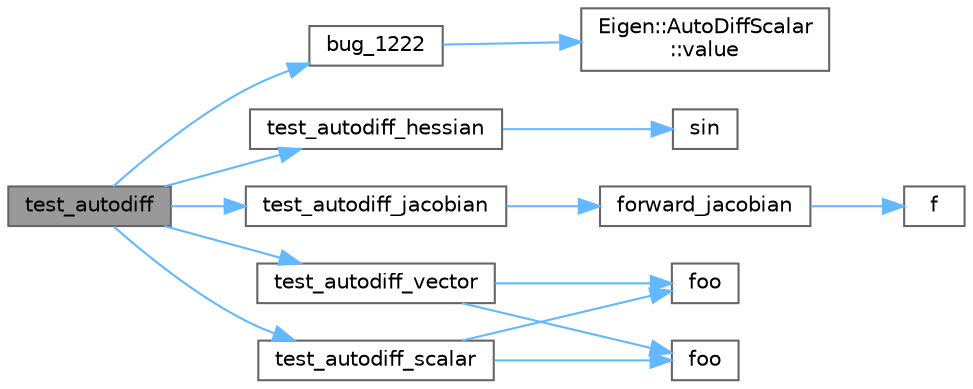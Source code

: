 digraph "test_autodiff"
{
 // LATEX_PDF_SIZE
  bgcolor="transparent";
  edge [fontname=Helvetica,fontsize=10,labelfontname=Helvetica,labelfontsize=10];
  node [fontname=Helvetica,fontsize=10,shape=box,height=0.2,width=0.4];
  rankdir="LR";
  Node1 [id="Node000001",label="test_autodiff",height=0.2,width=0.4,color="gray40", fillcolor="grey60", style="filled", fontcolor="black",tooltip=" "];
  Node1 -> Node2 [id="edge1_Node000001_Node000002",color="steelblue1",style="solid",tooltip=" "];
  Node2 [id="Node000002",label="bug_1222",height=0.2,width=0.4,color="grey40", fillcolor="white", style="filled",URL="$autodiff_8cpp.html#a6c15e00c17356112579d3d6cf0409a50",tooltip=" "];
  Node2 -> Node3 [id="edge2_Node000002_Node000003",color="steelblue1",style="solid",tooltip=" "];
  Node3 [id="Node000003",label="Eigen::AutoDiffScalar\l::value",height=0.2,width=0.4,color="grey40", fillcolor="white", style="filled",URL="$class_eigen_1_1_auto_diff_scalar.html#ae918d9ee2986c0bec6a806578b5565fc",tooltip=" "];
  Node1 -> Node4 [id="edge3_Node000001_Node000004",color="steelblue1",style="solid",tooltip=" "];
  Node4 [id="Node000004",label="test_autodiff_hessian",height=0.2,width=0.4,color="grey40", fillcolor="white", style="filled",URL="$autodiff_8cpp.html#aab9bfa588dd84b0307af38deb1bbb33c",tooltip=" "];
  Node4 -> Node5 [id="edge4_Node000004_Node000005",color="steelblue1",style="solid",tooltip=" "];
  Node5 [id="Node000005",label="sin",height=0.2,width=0.4,color="grey40", fillcolor="white", style="filled",URL="$_array_cwise_unary_ops_8h.html#a9cfb0ea58bd813510a9e2db18a5e49f0",tooltip=" "];
  Node1 -> Node6 [id="edge5_Node000001_Node000006",color="steelblue1",style="solid",tooltip=" "];
  Node6 [id="Node000006",label="test_autodiff_jacobian",height=0.2,width=0.4,color="grey40", fillcolor="white", style="filled",URL="$autodiff_8cpp.html#ad32195b2e32cd55c6b6a77fea6615275",tooltip=" "];
  Node6 -> Node7 [id="edge6_Node000006_Node000007",color="steelblue1",style="solid",tooltip=" "];
  Node7 [id="Node000007",label="forward_jacobian",height=0.2,width=0.4,color="grey40", fillcolor="white", style="filled",URL="$autodiff_8cpp.html#a22fd612451f47afb930251c044acca8e",tooltip=" "];
  Node7 -> Node8 [id="edge7_Node000007_Node000008",color="steelblue1",style="solid",tooltip=" "];
  Node8 [id="Node000008",label="f",height=0.2,width=0.4,color="grey40", fillcolor="white", style="filled",URL="$cxx11__tensor__map_8cpp.html#a7f507fea02198f6cb81c86640c7b1a4e",tooltip=" "];
  Node1 -> Node9 [id="edge8_Node000001_Node000009",color="steelblue1",style="solid",tooltip=" "];
  Node9 [id="Node000009",label="test_autodiff_scalar",height=0.2,width=0.4,color="grey40", fillcolor="white", style="filled",URL="$autodiff_8cpp.html#acd8afc38df76856eb09d72b716acaa8f",tooltip=" "];
  Node9 -> Node10 [id="edge9_Node000009_Node000010",color="steelblue1",style="solid",tooltip=" "];
  Node10 [id="Node000010",label="foo",height=0.2,width=0.4,color="grey40", fillcolor="white", style="filled",URL="$block__on__const__type__actually__const__0_8cpp.html#ac07863d69ae41a4e395b31f73b35fbcd",tooltip=" "];
  Node9 -> Node11 [id="edge10_Node000009_Node000011",color="steelblue1",style="solid",tooltip=" "];
  Node11 [id="Node000011",label="foo",height=0.2,width=0.4,color="grey40", fillcolor="white", style="filled",URL="$block__nonconst__ctor__on__const__xpr__0_8cpp.html#ad0f03c4a45448943d9296982de4d6269",tooltip=" "];
  Node1 -> Node12 [id="edge11_Node000001_Node000012",color="steelblue1",style="solid",tooltip=" "];
  Node12 [id="Node000012",label="test_autodiff_vector",height=0.2,width=0.4,color="grey40", fillcolor="white", style="filled",URL="$autodiff_8cpp.html#a451dc0f9c4e509c73b481b942a4b084b",tooltip=" "];
  Node12 -> Node10 [id="edge12_Node000012_Node000010",color="steelblue1",style="solid",tooltip=" "];
  Node12 -> Node11 [id="edge13_Node000012_Node000011",color="steelblue1",style="solid",tooltip=" "];
}
